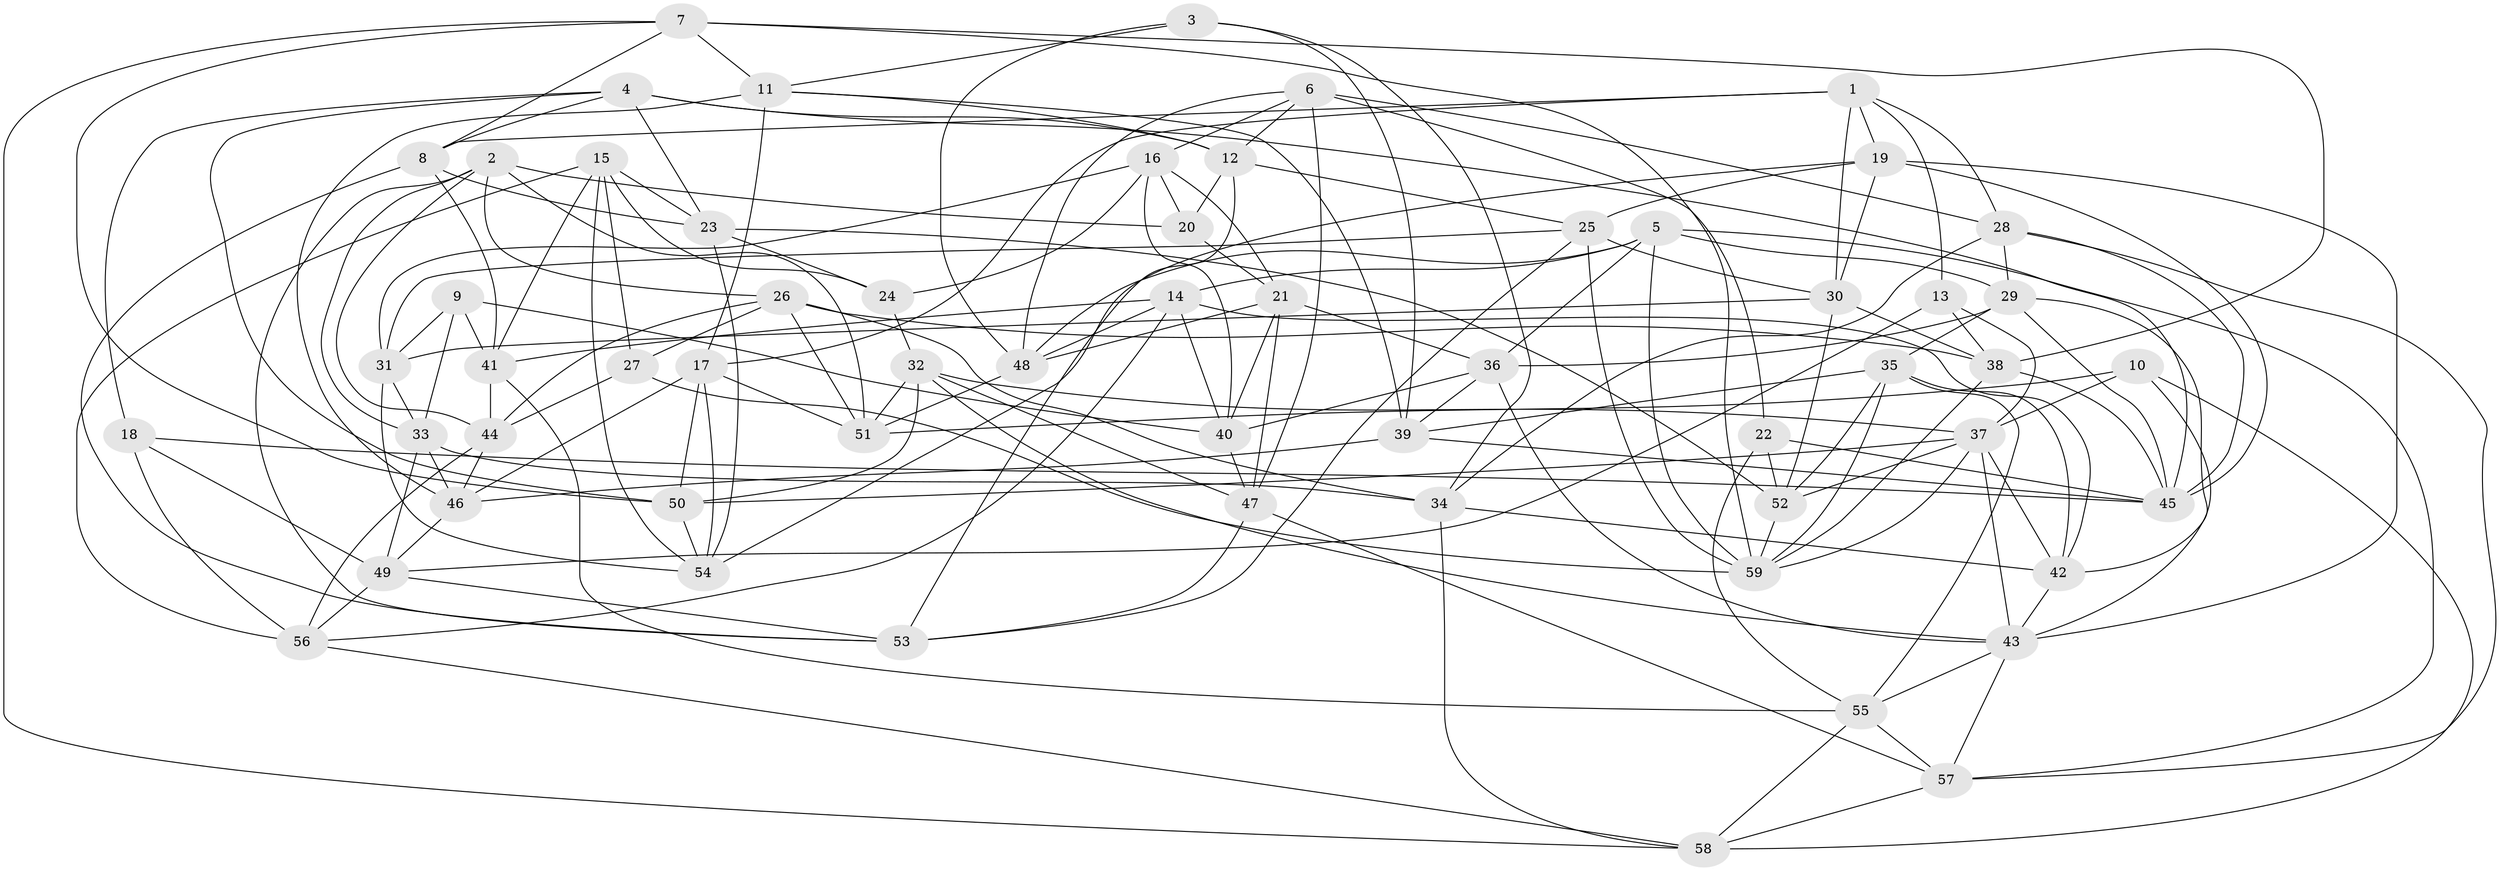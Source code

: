 // original degree distribution, {4: 1.0}
// Generated by graph-tools (version 1.1) at 2025/50/03/09/25 03:50:52]
// undirected, 59 vertices, 172 edges
graph export_dot {
graph [start="1"]
  node [color=gray90,style=filled];
  1;
  2;
  3;
  4;
  5;
  6;
  7;
  8;
  9;
  10;
  11;
  12;
  13;
  14;
  15;
  16;
  17;
  18;
  19;
  20;
  21;
  22;
  23;
  24;
  25;
  26;
  27;
  28;
  29;
  30;
  31;
  32;
  33;
  34;
  35;
  36;
  37;
  38;
  39;
  40;
  41;
  42;
  43;
  44;
  45;
  46;
  47;
  48;
  49;
  50;
  51;
  52;
  53;
  54;
  55;
  56;
  57;
  58;
  59;
  1 -- 8 [weight=1.0];
  1 -- 13 [weight=1.0];
  1 -- 17 [weight=1.0];
  1 -- 19 [weight=1.0];
  1 -- 28 [weight=1.0];
  1 -- 30 [weight=1.0];
  2 -- 20 [weight=1.0];
  2 -- 26 [weight=1.0];
  2 -- 33 [weight=1.0];
  2 -- 44 [weight=1.0];
  2 -- 51 [weight=1.0];
  2 -- 53 [weight=1.0];
  3 -- 11 [weight=1.0];
  3 -- 34 [weight=1.0];
  3 -- 39 [weight=1.0];
  3 -- 48 [weight=1.0];
  4 -- 8 [weight=1.0];
  4 -- 12 [weight=1.0];
  4 -- 18 [weight=1.0];
  4 -- 23 [weight=1.0];
  4 -- 45 [weight=1.0];
  4 -- 50 [weight=1.0];
  5 -- 14 [weight=1.0];
  5 -- 29 [weight=1.0];
  5 -- 36 [weight=1.0];
  5 -- 48 [weight=1.0];
  5 -- 57 [weight=1.0];
  5 -- 59 [weight=1.0];
  6 -- 12 [weight=1.0];
  6 -- 16 [weight=1.0];
  6 -- 22 [weight=1.0];
  6 -- 28 [weight=1.0];
  6 -- 47 [weight=1.0];
  6 -- 48 [weight=1.0];
  7 -- 8 [weight=1.0];
  7 -- 11 [weight=1.0];
  7 -- 38 [weight=1.0];
  7 -- 50 [weight=1.0];
  7 -- 58 [weight=1.0];
  7 -- 59 [weight=1.0];
  8 -- 23 [weight=1.0];
  8 -- 41 [weight=1.0];
  8 -- 53 [weight=1.0];
  9 -- 31 [weight=1.0];
  9 -- 33 [weight=1.0];
  9 -- 40 [weight=1.0];
  9 -- 41 [weight=1.0];
  10 -- 37 [weight=1.0];
  10 -- 43 [weight=1.0];
  10 -- 51 [weight=1.0];
  10 -- 58 [weight=1.0];
  11 -- 12 [weight=1.0];
  11 -- 17 [weight=1.0];
  11 -- 39 [weight=1.0];
  11 -- 46 [weight=1.0];
  12 -- 20 [weight=1.0];
  12 -- 25 [weight=1.0];
  12 -- 53 [weight=1.0];
  13 -- 37 [weight=1.0];
  13 -- 38 [weight=1.0];
  13 -- 49 [weight=1.0];
  14 -- 40 [weight=1.0];
  14 -- 41 [weight=1.0];
  14 -- 42 [weight=1.0];
  14 -- 48 [weight=1.0];
  14 -- 56 [weight=1.0];
  15 -- 23 [weight=1.0];
  15 -- 24 [weight=1.0];
  15 -- 27 [weight=1.0];
  15 -- 41 [weight=1.0];
  15 -- 54 [weight=1.0];
  15 -- 56 [weight=1.0];
  16 -- 20 [weight=1.0];
  16 -- 21 [weight=1.0];
  16 -- 24 [weight=1.0];
  16 -- 31 [weight=1.0];
  16 -- 40 [weight=1.0];
  17 -- 46 [weight=1.0];
  17 -- 50 [weight=1.0];
  17 -- 51 [weight=1.0];
  17 -- 54 [weight=1.0];
  18 -- 45 [weight=1.0];
  18 -- 49 [weight=1.0];
  18 -- 56 [weight=1.0];
  19 -- 25 [weight=1.0];
  19 -- 30 [weight=1.0];
  19 -- 43 [weight=1.0];
  19 -- 45 [weight=1.0];
  19 -- 54 [weight=1.0];
  20 -- 21 [weight=1.0];
  21 -- 36 [weight=1.0];
  21 -- 40 [weight=1.0];
  21 -- 47 [weight=1.0];
  21 -- 48 [weight=1.0];
  22 -- 45 [weight=1.0];
  22 -- 52 [weight=1.0];
  22 -- 55 [weight=1.0];
  23 -- 24 [weight=1.0];
  23 -- 52 [weight=1.0];
  23 -- 54 [weight=1.0];
  24 -- 32 [weight=1.0];
  25 -- 30 [weight=1.0];
  25 -- 31 [weight=1.0];
  25 -- 53 [weight=1.0];
  25 -- 59 [weight=1.0];
  26 -- 27 [weight=1.0];
  26 -- 34 [weight=1.0];
  26 -- 38 [weight=1.0];
  26 -- 44 [weight=1.0];
  26 -- 51 [weight=1.0];
  27 -- 44 [weight=1.0];
  27 -- 59 [weight=1.0];
  28 -- 29 [weight=1.0];
  28 -- 34 [weight=1.0];
  28 -- 45 [weight=1.0];
  28 -- 57 [weight=1.0];
  29 -- 35 [weight=1.0];
  29 -- 36 [weight=1.0];
  29 -- 42 [weight=1.0];
  29 -- 45 [weight=1.0];
  30 -- 31 [weight=1.0];
  30 -- 38 [weight=1.0];
  30 -- 52 [weight=1.0];
  31 -- 33 [weight=1.0];
  31 -- 54 [weight=1.0];
  32 -- 37 [weight=1.0];
  32 -- 43 [weight=1.0];
  32 -- 47 [weight=1.0];
  32 -- 50 [weight=1.0];
  32 -- 51 [weight=1.0];
  33 -- 34 [weight=1.0];
  33 -- 46 [weight=1.0];
  33 -- 49 [weight=1.0];
  34 -- 42 [weight=1.0];
  34 -- 58 [weight=1.0];
  35 -- 39 [weight=1.0];
  35 -- 42 [weight=1.0];
  35 -- 52 [weight=1.0];
  35 -- 55 [weight=1.0];
  35 -- 59 [weight=1.0];
  36 -- 39 [weight=1.0];
  36 -- 40 [weight=1.0];
  36 -- 43 [weight=1.0];
  37 -- 42 [weight=1.0];
  37 -- 43 [weight=1.0];
  37 -- 50 [weight=1.0];
  37 -- 52 [weight=1.0];
  37 -- 59 [weight=1.0];
  38 -- 45 [weight=1.0];
  38 -- 59 [weight=1.0];
  39 -- 45 [weight=1.0];
  39 -- 46 [weight=1.0];
  40 -- 47 [weight=1.0];
  41 -- 44 [weight=1.0];
  41 -- 55 [weight=1.0];
  42 -- 43 [weight=1.0];
  43 -- 55 [weight=1.0];
  43 -- 57 [weight=1.0];
  44 -- 46 [weight=1.0];
  44 -- 56 [weight=1.0];
  46 -- 49 [weight=1.0];
  47 -- 53 [weight=1.0];
  47 -- 57 [weight=1.0];
  48 -- 51 [weight=1.0];
  49 -- 53 [weight=1.0];
  49 -- 56 [weight=1.0];
  50 -- 54 [weight=1.0];
  52 -- 59 [weight=1.0];
  55 -- 57 [weight=1.0];
  55 -- 58 [weight=1.0];
  56 -- 58 [weight=1.0];
  57 -- 58 [weight=1.0];
}
